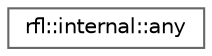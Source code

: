 digraph "类继承关系图"
{
 // LATEX_PDF_SIZE
  bgcolor="transparent";
  edge [fontname=Helvetica,fontsize=10,labelfontname=Helvetica,labelfontsize=10];
  node [fontname=Helvetica,fontsize=10,shape=box,height=0.2,width=0.4];
  rankdir="LR";
  Node0 [id="Node000000",label="rfl::internal::any",height=0.2,width=0.4,color="grey40", fillcolor="white", style="filled",URL="$structrfl_1_1internal_1_1any.html",tooltip=" "];
}
